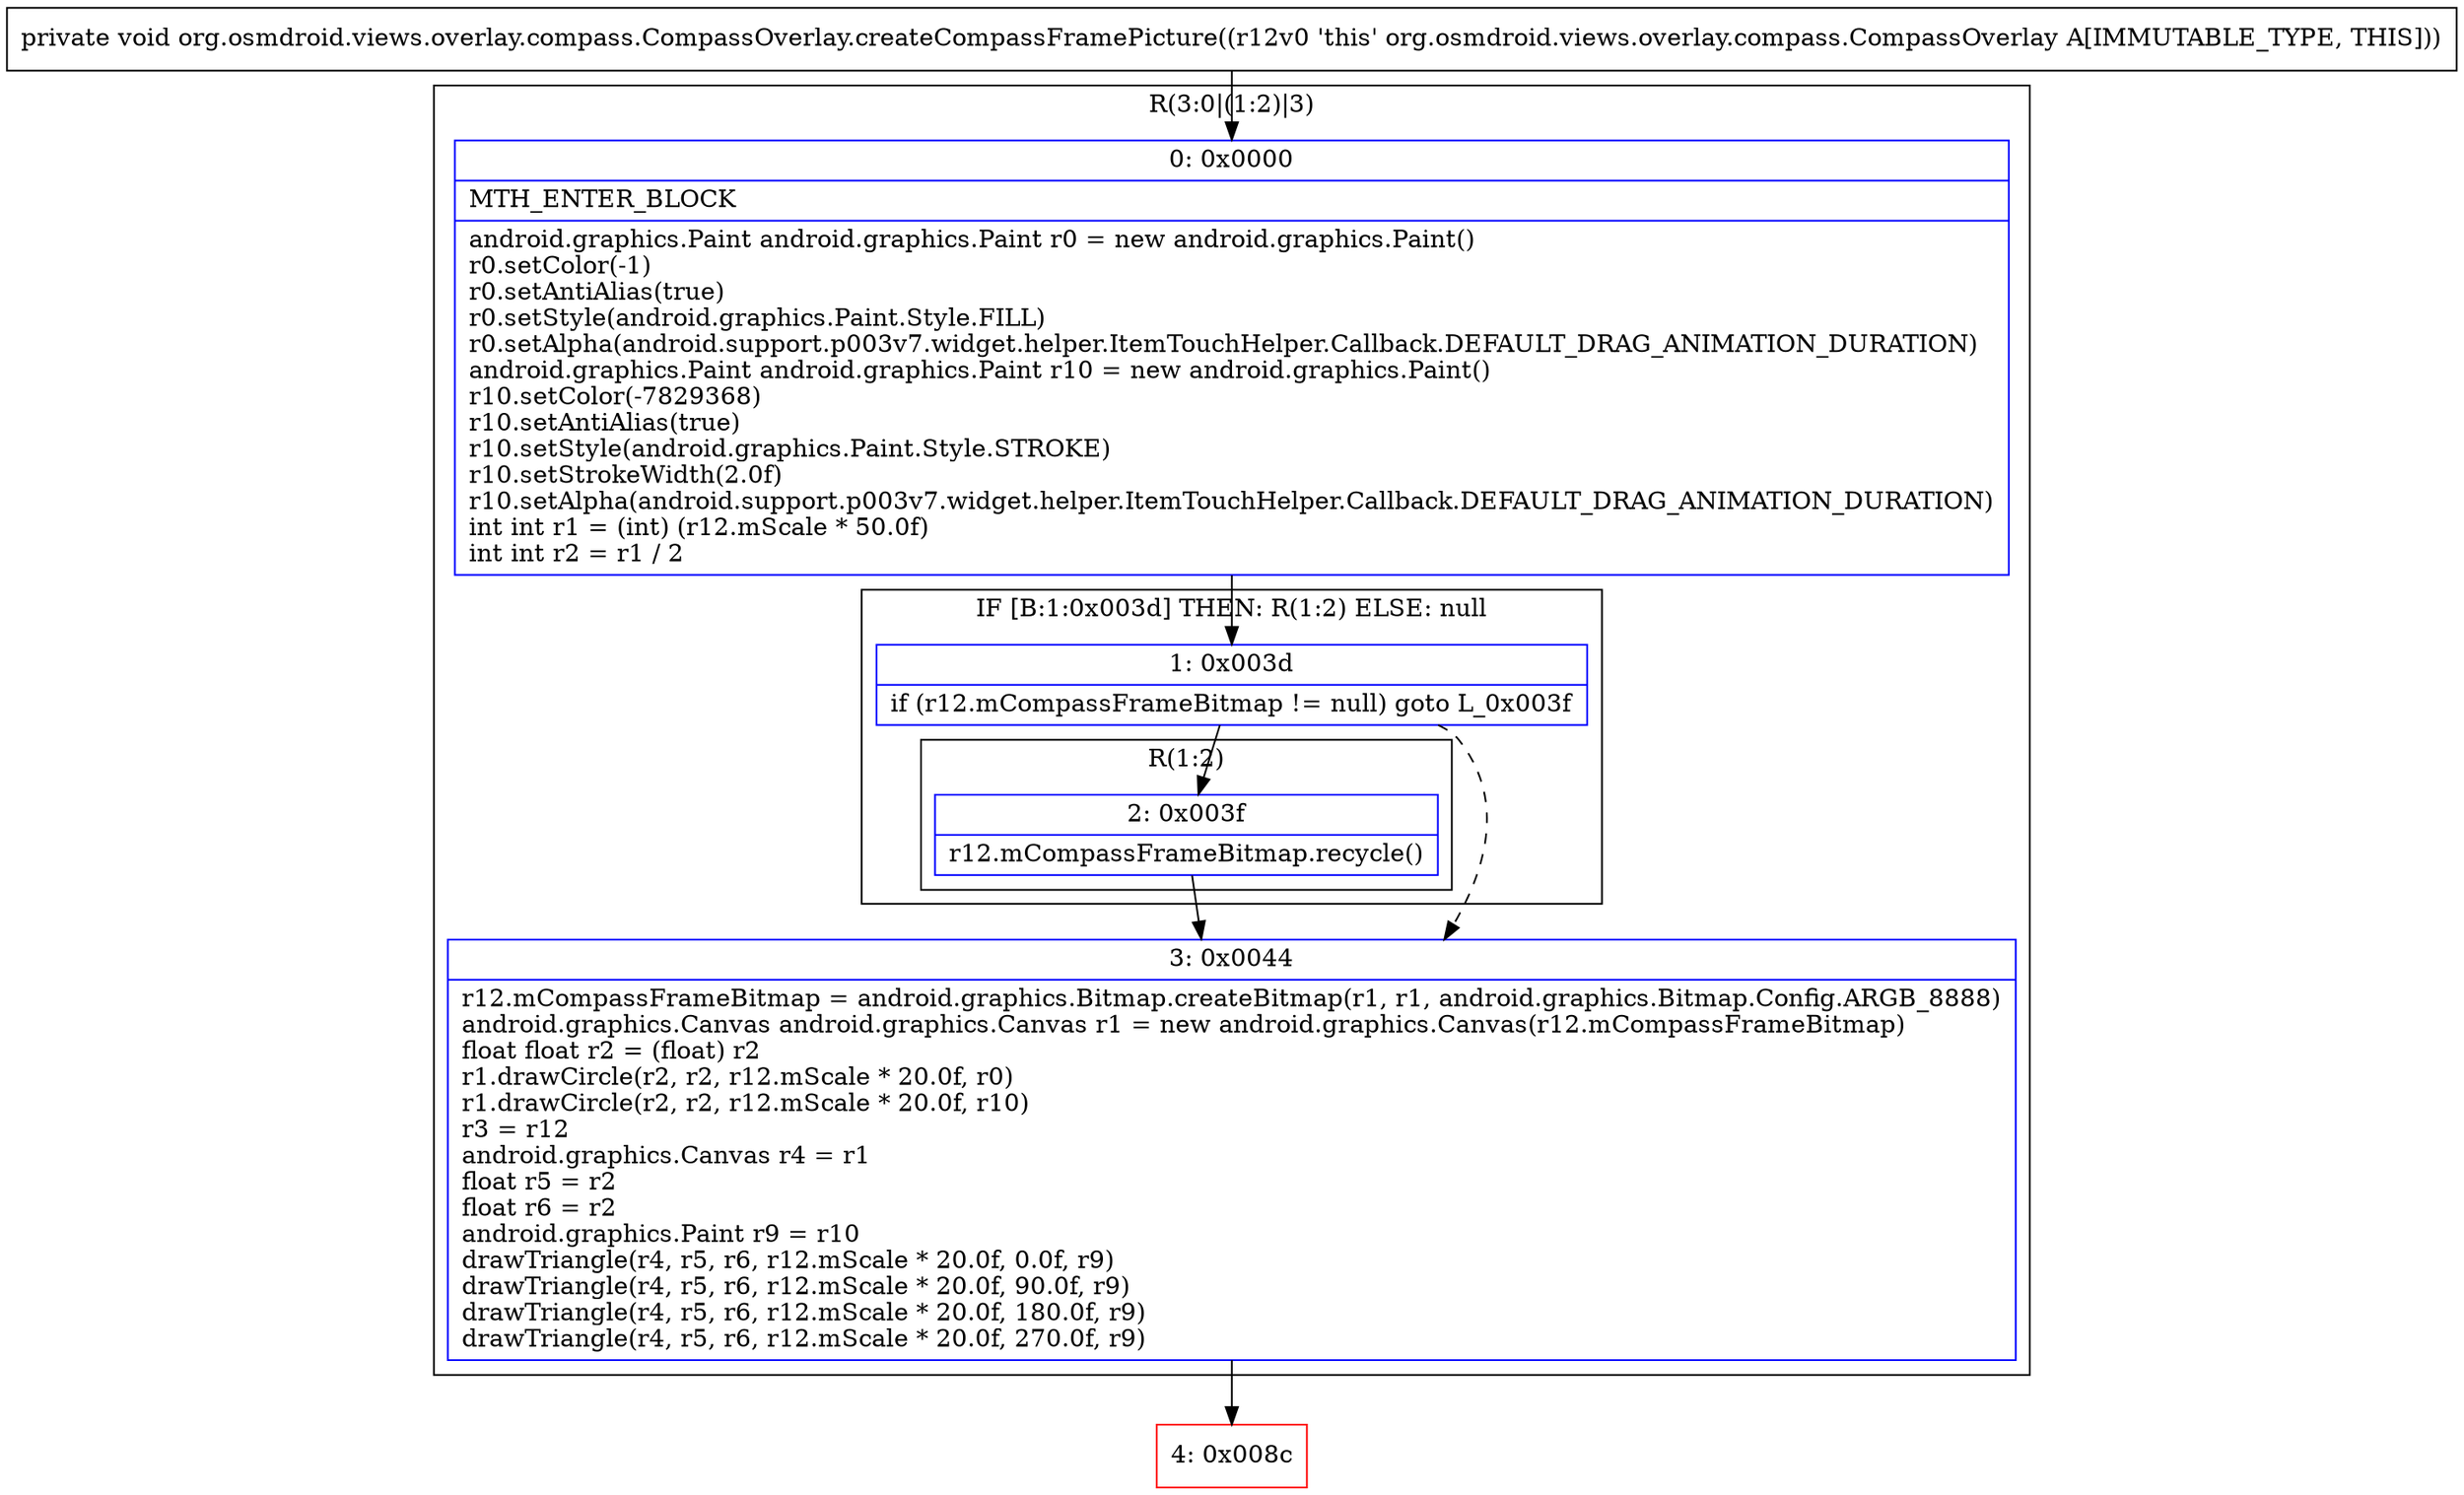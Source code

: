 digraph "CFG fororg.osmdroid.views.overlay.compass.CompassOverlay.createCompassFramePicture()V" {
subgraph cluster_Region_1653908802 {
label = "R(3:0|(1:2)|3)";
node [shape=record,color=blue];
Node_0 [shape=record,label="{0\:\ 0x0000|MTH_ENTER_BLOCK\l|android.graphics.Paint android.graphics.Paint r0 = new android.graphics.Paint()\lr0.setColor(\-1)\lr0.setAntiAlias(true)\lr0.setStyle(android.graphics.Paint.Style.FILL)\lr0.setAlpha(android.support.p003v7.widget.helper.ItemTouchHelper.Callback.DEFAULT_DRAG_ANIMATION_DURATION)\landroid.graphics.Paint android.graphics.Paint r10 = new android.graphics.Paint()\lr10.setColor(\-7829368)\lr10.setAntiAlias(true)\lr10.setStyle(android.graphics.Paint.Style.STROKE)\lr10.setStrokeWidth(2.0f)\lr10.setAlpha(android.support.p003v7.widget.helper.ItemTouchHelper.Callback.DEFAULT_DRAG_ANIMATION_DURATION)\lint int r1 = (int) (r12.mScale * 50.0f)\lint int r2 = r1 \/ 2\l}"];
subgraph cluster_IfRegion_548275804 {
label = "IF [B:1:0x003d] THEN: R(1:2) ELSE: null";
node [shape=record,color=blue];
Node_1 [shape=record,label="{1\:\ 0x003d|if (r12.mCompassFrameBitmap != null) goto L_0x003f\l}"];
subgraph cluster_Region_1051605595 {
label = "R(1:2)";
node [shape=record,color=blue];
Node_2 [shape=record,label="{2\:\ 0x003f|r12.mCompassFrameBitmap.recycle()\l}"];
}
}
Node_3 [shape=record,label="{3\:\ 0x0044|r12.mCompassFrameBitmap = android.graphics.Bitmap.createBitmap(r1, r1, android.graphics.Bitmap.Config.ARGB_8888)\landroid.graphics.Canvas android.graphics.Canvas r1 = new android.graphics.Canvas(r12.mCompassFrameBitmap)\lfloat float r2 = (float) r2\lr1.drawCircle(r2, r2, r12.mScale * 20.0f, r0)\lr1.drawCircle(r2, r2, r12.mScale * 20.0f, r10)\lr3 = r12\landroid.graphics.Canvas r4 = r1\lfloat r5 = r2\lfloat r6 = r2\landroid.graphics.Paint r9 = r10\ldrawTriangle(r4, r5, r6, r12.mScale * 20.0f, 0.0f, r9)\ldrawTriangle(r4, r5, r6, r12.mScale * 20.0f, 90.0f, r9)\ldrawTriangle(r4, r5, r6, r12.mScale * 20.0f, 180.0f, r9)\ldrawTriangle(r4, r5, r6, r12.mScale * 20.0f, 270.0f, r9)\l}"];
}
Node_4 [shape=record,color=red,label="{4\:\ 0x008c}"];
MethodNode[shape=record,label="{private void org.osmdroid.views.overlay.compass.CompassOverlay.createCompassFramePicture((r12v0 'this' org.osmdroid.views.overlay.compass.CompassOverlay A[IMMUTABLE_TYPE, THIS])) }"];
MethodNode -> Node_0;
Node_0 -> Node_1;
Node_1 -> Node_2;
Node_1 -> Node_3[style=dashed];
Node_2 -> Node_3;
Node_3 -> Node_4;
}

